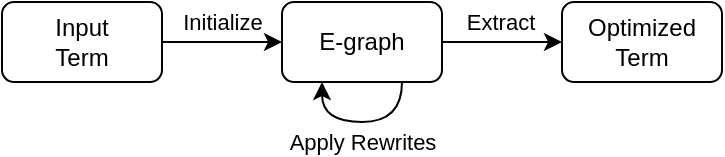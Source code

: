 <mxfile version="13.3.5" type="device"><diagram id="q9VrZEyoIii-HGe7yjwo" name="Page-1"><mxGraphModel dx="899" dy="671" grid="1" gridSize="10" guides="1" tooltips="1" connect="1" arrows="1" fold="1" page="1" pageScale="1" pageWidth="850" pageHeight="1100" math="0" shadow="0"><root><mxCell id="0"/><mxCell id="1" parent="0"/><mxCell id="E2yQHrzmdAnfDzGN295U-3" value="" style="edgeStyle=orthogonalEdgeStyle;rounded=0;orthogonalLoop=1;jettySize=auto;html=1;" edge="1" parent="1" source="E2yQHrzmdAnfDzGN295U-1" target="E2yQHrzmdAnfDzGN295U-2"><mxGeometry relative="1" as="geometry"/></mxCell><mxCell id="E2yQHrzmdAnfDzGN295U-6" value="Initialize" style="edgeLabel;html=1;align=center;verticalAlign=middle;resizable=0;points=[];" vertex="1" connectable="0" parent="E2yQHrzmdAnfDzGN295U-3"><mxGeometry x="-0.234" y="2" relative="1" as="geometry"><mxPoint x="7.24" y="-8" as="offset"/></mxGeometry></mxCell><mxCell id="E2yQHrzmdAnfDzGN295U-1" value="Input&lt;br&gt;Term" style="rounded=1;whiteSpace=wrap;html=1;" vertex="1" parent="1"><mxGeometry x="180" y="120" width="80" height="40" as="geometry"/></mxCell><mxCell id="E2yQHrzmdAnfDzGN295U-5" value="" style="edgeStyle=orthogonalEdgeStyle;rounded=0;orthogonalLoop=1;jettySize=auto;html=1;" edge="1" parent="1" source="E2yQHrzmdAnfDzGN295U-2" target="E2yQHrzmdAnfDzGN295U-4"><mxGeometry relative="1" as="geometry"/></mxCell><mxCell id="E2yQHrzmdAnfDzGN295U-7" value="Extract" style="edgeLabel;html=1;align=center;verticalAlign=middle;resizable=0;points=[];" vertex="1" connectable="0" parent="E2yQHrzmdAnfDzGN295U-5"><mxGeometry x="-0.027" relative="1" as="geometry"><mxPoint y="-10" as="offset"/></mxGeometry></mxCell><mxCell id="E2yQHrzmdAnfDzGN295U-2" value="E-graph" style="rounded=1;whiteSpace=wrap;html=1;" vertex="1" parent="1"><mxGeometry x="320" y="120" width="80" height="40" as="geometry"/></mxCell><mxCell id="E2yQHrzmdAnfDzGN295U-4" value="Optimized Term" style="rounded=1;whiteSpace=wrap;html=1;" vertex="1" parent="1"><mxGeometry x="460" y="120" width="80" height="40" as="geometry"/></mxCell><mxCell id="E2yQHrzmdAnfDzGN295U-10" value="Apply Rewrites" style="edgeStyle=orthogonalEdgeStyle;orthogonalLoop=1;jettySize=auto;html=1;exitX=0.75;exitY=1;exitDx=0;exitDy=0;entryX=0.25;entryY=1;entryDx=0;entryDy=0;curved=1;" edge="1" parent="1" source="E2yQHrzmdAnfDzGN295U-2" target="E2yQHrzmdAnfDzGN295U-2"><mxGeometry x="0.001" y="10" relative="1" as="geometry"><mxPoint as="offset"/></mxGeometry></mxCell></root></mxGraphModel></diagram></mxfile>